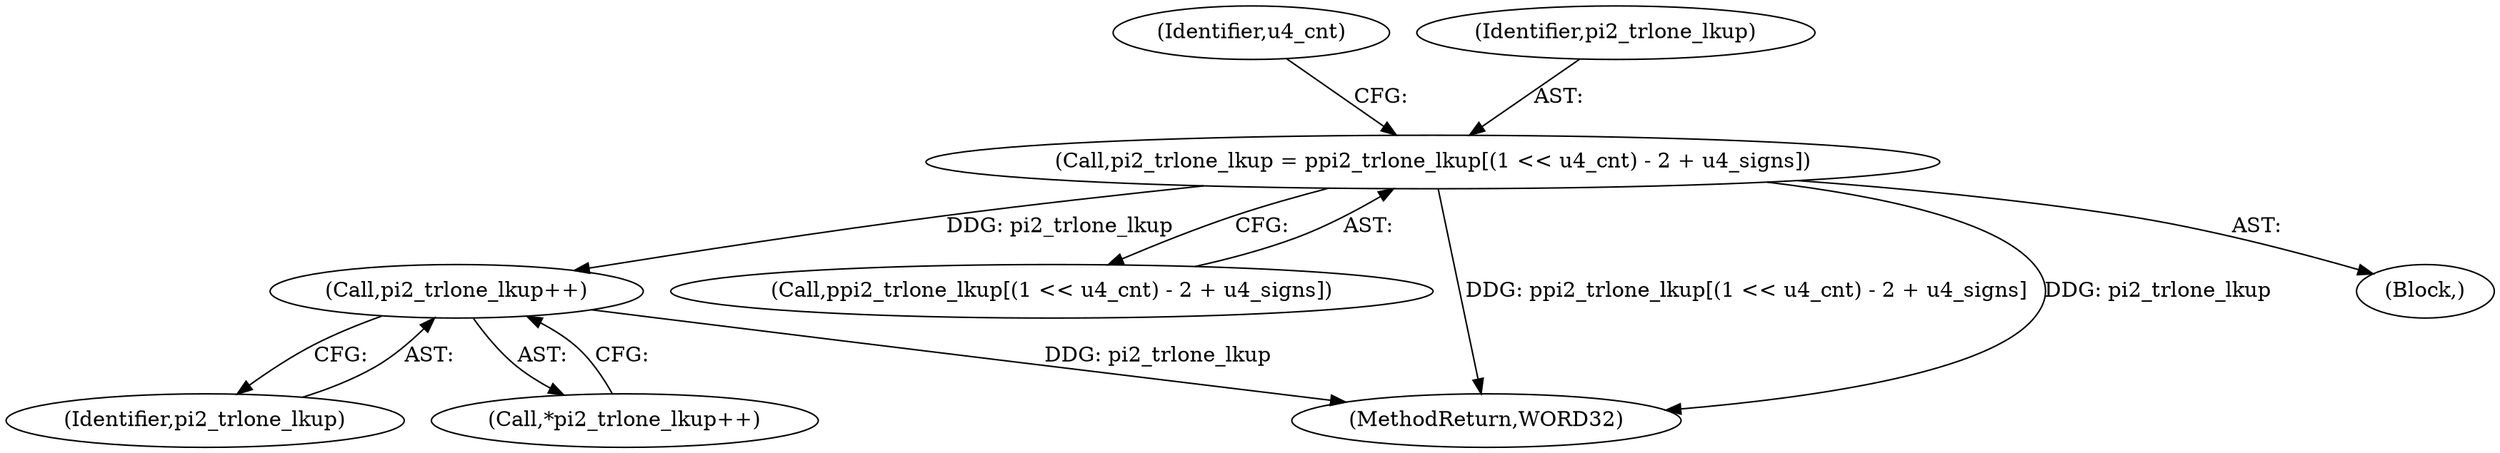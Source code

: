 digraph "0_Android_c57fc3703ae2e0d41b1f6580c50015937f2d23c1@array" {
"1000253" [label="(Call,pi2_trlone_lkup = ppi2_trlone_lkup[(1 << u4_cnt) - 2 + u4_signs])"];
"1000273" [label="(Call,pi2_trlone_lkup++)"];
"1000253" [label="(Call,pi2_trlone_lkup = ppi2_trlone_lkup[(1 << u4_cnt) - 2 + u4_signs])"];
"1000274" [label="(Identifier,pi2_trlone_lkup)"];
"1000266" [label="(Identifier,u4_cnt)"];
"1000255" [label="(Call,ppi2_trlone_lkup[(1 << u4_cnt) - 2 + u4_signs])"];
"1000272" [label="(Call,*pi2_trlone_lkup++)"];
"1000689" [label="(MethodReturn,WORD32)"];
"1000254" [label="(Identifier,pi2_trlone_lkup)"];
"1000273" [label="(Call,pi2_trlone_lkup++)"];
"1000240" [label="(Block,)"];
"1000253" -> "1000240"  [label="AST: "];
"1000253" -> "1000255"  [label="CFG: "];
"1000254" -> "1000253"  [label="AST: "];
"1000255" -> "1000253"  [label="AST: "];
"1000266" -> "1000253"  [label="CFG: "];
"1000253" -> "1000689"  [label="DDG: ppi2_trlone_lkup[(1 << u4_cnt) - 2 + u4_signs]"];
"1000253" -> "1000689"  [label="DDG: pi2_trlone_lkup"];
"1000253" -> "1000273"  [label="DDG: pi2_trlone_lkup"];
"1000273" -> "1000272"  [label="AST: "];
"1000273" -> "1000274"  [label="CFG: "];
"1000274" -> "1000273"  [label="AST: "];
"1000272" -> "1000273"  [label="CFG: "];
"1000273" -> "1000689"  [label="DDG: pi2_trlone_lkup"];
}
